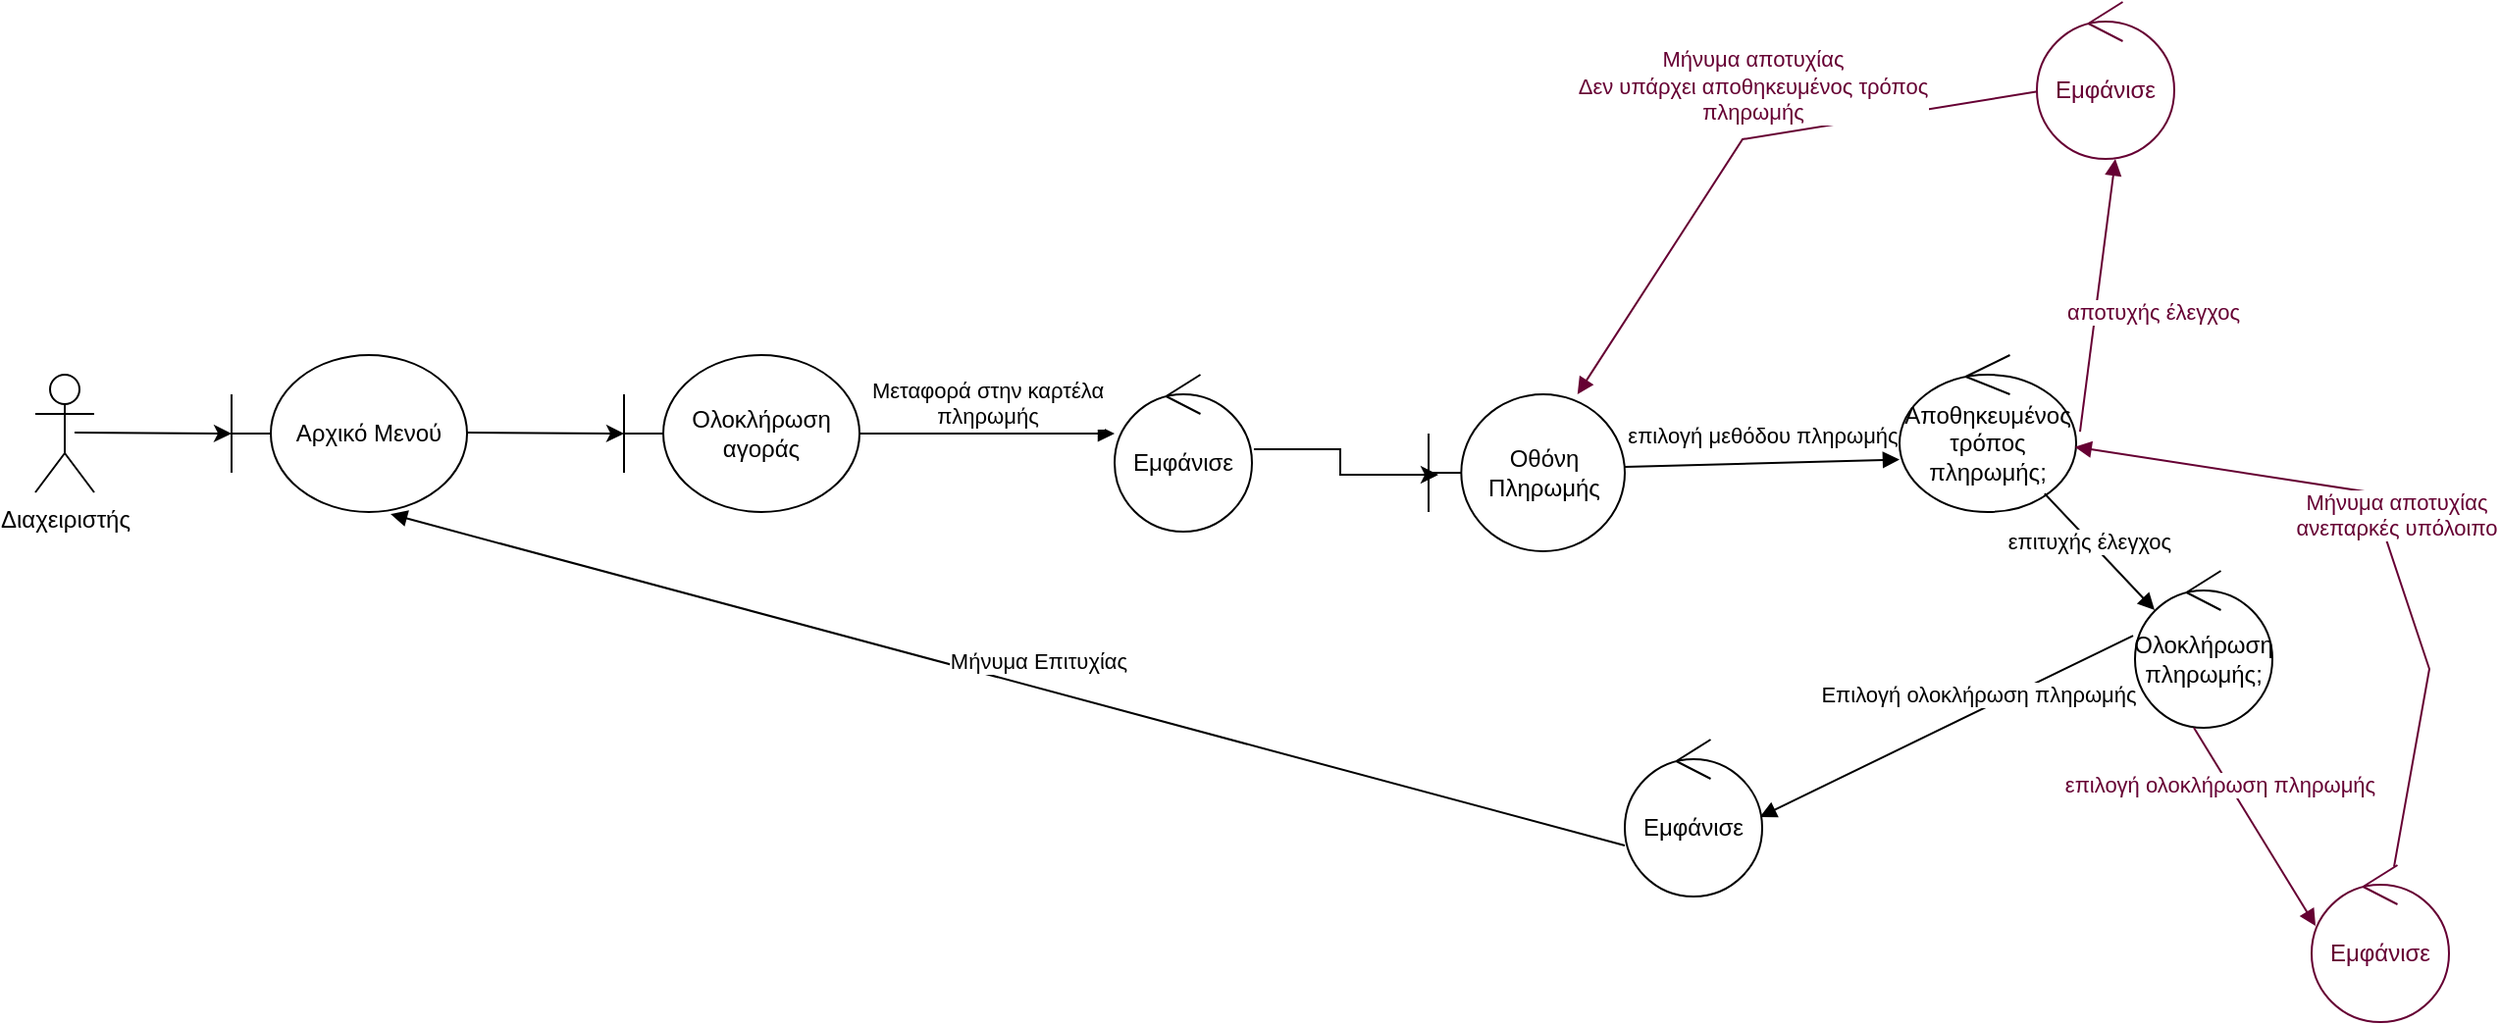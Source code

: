 <mxfile version="18.0.4" type="device"><diagram id="C5RBs43oDa-KdzZeNtuy" name="Page-1"><mxGraphModel dx="3076" dy="1931" grid="1" gridSize="10" guides="1" tooltips="1" connect="1" arrows="1" fold="1" page="1" pageScale="1" pageWidth="827" pageHeight="1169" math="0" shadow="0"><root><mxCell id="WIyWlLk6GJQsqaUBKTNV-0"/><mxCell id="WIyWlLk6GJQsqaUBKTNV-1" parent="WIyWlLk6GJQsqaUBKTNV-0"/><mxCell id="0oH2s43ZetDMLiPKKQr--0" value="Διαχειριστής" style="shape=umlActor;verticalLabelPosition=bottom;verticalAlign=top;html=1;" vertex="1" parent="WIyWlLk6GJQsqaUBKTNV-1"><mxGeometry x="-1620" y="-810" width="30" height="60" as="geometry"/></mxCell><mxCell id="0oH2s43ZetDMLiPKKQr--1" value="Ολοκλήρωση αγοράς" style="shape=umlBoundary;whiteSpace=wrap;html=1;" vertex="1" parent="WIyWlLk6GJQsqaUBKTNV-1"><mxGeometry x="-1320" y="-820" width="120" height="80" as="geometry"/></mxCell><mxCell id="0oH2s43ZetDMLiPKKQr--2" value="Εμφάνισε" style="ellipse;shape=umlControl;whiteSpace=wrap;html=1;" vertex="1" parent="WIyWlLk6GJQsqaUBKTNV-1"><mxGeometry x="-1070" y="-810" width="70" height="80" as="geometry"/></mxCell><mxCell id="0oH2s43ZetDMLiPKKQr--3" value="Μεταφορά στην καρτέλα &lt;br&gt;πληρωμής" style="html=1;verticalAlign=bottom;endArrow=block;rounded=0;exitX=1;exitY=0.5;exitDx=0;exitDy=0;exitPerimeter=0;entryX=0;entryY=0.375;entryDx=0;entryDy=0;entryPerimeter=0;" edge="1" parent="WIyWlLk6GJQsqaUBKTNV-1" source="0oH2s43ZetDMLiPKKQr--1" target="0oH2s43ZetDMLiPKKQr--2"><mxGeometry width="80" relative="1" as="geometry"><mxPoint x="-1060" y="-780" as="sourcePoint"/><mxPoint x="-958.83" y="-712.92" as="targetPoint"/><mxPoint as="offset"/></mxGeometry></mxCell><mxCell id="0oH2s43ZetDMLiPKKQr--4" style="edgeStyle=orthogonalEdgeStyle;rounded=0;orthogonalLoop=1;jettySize=auto;html=1;exitX=0.5;exitY=0.5;exitDx=0;exitDy=0;exitPerimeter=0;" edge="1" parent="WIyWlLk6GJQsqaUBKTNV-1"><mxGeometry relative="1" as="geometry"><mxPoint x="-1520" y="-780" as="targetPoint"/><mxPoint x="-1600" y="-780.5" as="sourcePoint"/><Array as="points"><mxPoint x="-1600" y="-780"/><mxPoint x="-1600" y="-780"/></Array></mxGeometry></mxCell><mxCell id="0oH2s43ZetDMLiPKKQr--5" style="edgeStyle=orthogonalEdgeStyle;rounded=0;orthogonalLoop=1;jettySize=auto;html=1;exitX=1.014;exitY=0.475;exitDx=0;exitDy=0;exitPerimeter=0;entryX=0.05;entryY=0.513;entryDx=0;entryDy=0;entryPerimeter=0;" edge="1" parent="WIyWlLk6GJQsqaUBKTNV-1" source="0oH2s43ZetDMLiPKKQr--2" target="0oH2s43ZetDMLiPKKQr--6"><mxGeometry relative="1" as="geometry"><mxPoint x="-1040" y="-762.36" as="targetPoint"/><mxPoint x="-1100" y="-762" as="sourcePoint"/><Array as="points"/></mxGeometry></mxCell><mxCell id="0oH2s43ZetDMLiPKKQr--6" value="Οθόνη Πληρωμής" style="shape=umlBoundary;whiteSpace=wrap;html=1;" vertex="1" parent="WIyWlLk6GJQsqaUBKTNV-1"><mxGeometry x="-910" y="-800" width="100" height="80" as="geometry"/></mxCell><mxCell id="0oH2s43ZetDMLiPKKQr--7" value="επιλογή μεθόδου πληρωμής" style="html=1;verticalAlign=bottom;endArrow=block;rounded=0;" edge="1" parent="WIyWlLk6GJQsqaUBKTNV-1"><mxGeometry x="0.002" y="5" width="80" relative="1" as="geometry"><mxPoint x="-810" y="-763" as="sourcePoint"/><mxPoint x="-670" y="-766.75" as="targetPoint"/><Array as="points"/><mxPoint as="offset"/></mxGeometry></mxCell><mxCell id="0oH2s43ZetDMLiPKKQr--8" value="Αποθηκευμένος τρόπος πληρωμής;" style="ellipse;shape=umlControl;whiteSpace=wrap;html=1;" vertex="1" parent="WIyWlLk6GJQsqaUBKTNV-1"><mxGeometry x="-670" y="-820" width="90" height="80" as="geometry"/></mxCell><mxCell id="0oH2s43ZetDMLiPKKQr--9" value="επιτυχής έλεγχος&amp;nbsp;" style="html=1;verticalAlign=bottom;endArrow=block;rounded=0;" edge="1" parent="WIyWlLk6GJQsqaUBKTNV-1" source="0oH2s43ZetDMLiPKKQr--8"><mxGeometry x="0.004" y="-5" width="80" relative="1" as="geometry"><mxPoint x="-536.03" y="-376.96" as="sourcePoint"/><mxPoint x="-540" y="-690" as="targetPoint"/><mxPoint as="offset"/></mxGeometry></mxCell><mxCell id="0oH2s43ZetDMLiPKKQr--10" value="Ολοκλήρωση πληρωμής;" style="ellipse;shape=umlControl;whiteSpace=wrap;html=1;" vertex="1" parent="WIyWlLk6GJQsqaUBKTNV-1"><mxGeometry x="-550" y="-710" width="70" height="80" as="geometry"/></mxCell><mxCell id="0oH2s43ZetDMLiPKKQr--11" value="" style="html=1;verticalAlign=bottom;endArrow=block;rounded=0;exitX=-0.014;exitY=0.413;exitDx=0;exitDy=0;exitPerimeter=0;" edge="1" parent="WIyWlLk6GJQsqaUBKTNV-1" source="0oH2s43ZetDMLiPKKQr--10"><mxGeometry x="0.062" y="-3" width="80" relative="1" as="geometry"><mxPoint x="-550.001" y="-644.003" as="sourcePoint"/><mxPoint x="-741.23" y="-584.51" as="targetPoint"/><mxPoint as="offset"/></mxGeometry></mxCell><mxCell id="0oH2s43ZetDMLiPKKQr--12" value="Επιλογή ολοκλήρωση πληρωμής" style="edgeLabel;html=1;align=center;verticalAlign=middle;resizable=0;points=[];" vertex="1" connectable="0" parent="0oH2s43ZetDMLiPKKQr--11"><mxGeometry x="-0.277" y="3" relative="1" as="geometry"><mxPoint x="-12" y="-6" as="offset"/></mxGeometry></mxCell><mxCell id="0oH2s43ZetDMLiPKKQr--13" value="Εμφάνισε" style="ellipse;shape=umlControl;whiteSpace=wrap;html=1;" vertex="1" parent="WIyWlLk6GJQsqaUBKTNV-1"><mxGeometry x="-810" y="-624" width="70" height="80" as="geometry"/></mxCell><mxCell id="0oH2s43ZetDMLiPKKQr--14" value="Μήνυμα Επιτυχίας" style="html=1;verticalAlign=bottom;endArrow=block;rounded=0;entryX=0.675;entryY=1.013;entryDx=0;entryDy=0;entryPerimeter=0;" edge="1" parent="WIyWlLk6GJQsqaUBKTNV-1" target="0oH2s43ZetDMLiPKKQr--15"><mxGeometry x="-0.045" y="-4" width="80" relative="1" as="geometry"><mxPoint x="-810" y="-570" as="sourcePoint"/><mxPoint x="-1270" y="-620" as="targetPoint"/><mxPoint as="offset"/><Array as="points"/></mxGeometry></mxCell><mxCell id="0oH2s43ZetDMLiPKKQr--15" value="Αρχικό Μενού" style="shape=umlBoundary;whiteSpace=wrap;html=1;" vertex="1" parent="WIyWlLk6GJQsqaUBKTNV-1"><mxGeometry x="-1520" y="-820" width="120" height="80" as="geometry"/></mxCell><mxCell id="0oH2s43ZetDMLiPKKQr--17" style="edgeStyle=orthogonalEdgeStyle;rounded=0;orthogonalLoop=1;jettySize=auto;html=1;exitX=0.5;exitY=0.5;exitDx=0;exitDy=0;exitPerimeter=0;" edge="1" parent="WIyWlLk6GJQsqaUBKTNV-1"><mxGeometry relative="1" as="geometry"><mxPoint x="-1320" y="-780" as="targetPoint"/><mxPoint x="-1400" y="-780.5" as="sourcePoint"/><Array as="points"><mxPoint x="-1400" y="-780"/><mxPoint x="-1400" y="-780"/></Array></mxGeometry></mxCell><mxCell id="0oH2s43ZetDMLiPKKQr--18" value="Εμφάνισε" style="ellipse;shape=umlControl;whiteSpace=wrap;html=1;strokeColor=#660033;fontColor=#660033;" vertex="1" parent="WIyWlLk6GJQsqaUBKTNV-1"><mxGeometry x="-460" y="-560" width="70" height="80" as="geometry"/></mxCell><mxCell id="0oH2s43ZetDMLiPKKQr--21" value="" style="html=1;verticalAlign=bottom;endArrow=block;rounded=0;exitX=0.429;exitY=1;exitDx=0;exitDy=0;exitPerimeter=0;entryX=0.029;entryY=0.388;entryDx=0;entryDy=0;entryPerimeter=0;strokeColor=#660033;" edge="1" parent="WIyWlLk6GJQsqaUBKTNV-1" source="0oH2s43ZetDMLiPKKQr--10" target="0oH2s43ZetDMLiPKKQr--18"><mxGeometry x="0.062" y="-3" width="80" relative="1" as="geometry"><mxPoint x="-520" y="-620" as="sourcePoint"/><mxPoint x="-660" y="-544" as="targetPoint"/><mxPoint as="offset"/></mxGeometry></mxCell><mxCell id="0oH2s43ZetDMLiPKKQr--22" value="επιλογή ολοκλήρωση πληρωμής" style="edgeLabel;html=1;align=center;verticalAlign=middle;resizable=0;points=[];fontColor=#660033;" vertex="1" connectable="0" parent="0oH2s43ZetDMLiPKKQr--21"><mxGeometry x="-0.277" y="3" relative="1" as="geometry"><mxPoint x="-12" y="-6" as="offset"/></mxGeometry></mxCell><mxCell id="0oH2s43ZetDMLiPKKQr--23" value="Μήνυμα αποτυχίας&lt;br&gt;ανεπαρκές υπόλοιπο" style="html=1;verticalAlign=bottom;endArrow=block;rounded=0;fontColor=#660033;strokeColor=#660033;" edge="1" parent="WIyWlLk6GJQsqaUBKTNV-1" source="0oH2s43ZetDMLiPKKQr--18" target="0oH2s43ZetDMLiPKKQr--8"><mxGeometry x="-0.045" y="-4" width="80" relative="1" as="geometry"><mxPoint x="-260" y="-610" as="sourcePoint"/><mxPoint x="-410" y="-810" as="targetPoint"/><mxPoint as="offset"/><Array as="points"><mxPoint x="-400" y="-660"/><mxPoint x="-430" y="-750"/></Array></mxGeometry></mxCell><mxCell id="0oH2s43ZetDMLiPKKQr--31" value="" style="html=1;verticalAlign=bottom;endArrow=block;rounded=0;strokeColor=#660033;exitX=1.022;exitY=0.488;exitDx=0;exitDy=0;exitPerimeter=0;" edge="1" parent="WIyWlLk6GJQsqaUBKTNV-1" source="0oH2s43ZetDMLiPKKQr--8"><mxGeometry x="0.062" y="-3" width="80" relative="1" as="geometry"><mxPoint x="-560.0" y="-782.96" as="sourcePoint"/><mxPoint x="-560" y="-920" as="targetPoint"/><mxPoint as="offset"/></mxGeometry></mxCell><mxCell id="0oH2s43ZetDMLiPKKQr--32" value="αποτυχής έλεγχος" style="edgeLabel;html=1;align=center;verticalAlign=middle;resizable=0;points=[];fontColor=#660033;" vertex="1" connectable="0" parent="0oH2s43ZetDMLiPKKQr--31"><mxGeometry x="-0.277" y="3" relative="1" as="geometry"><mxPoint x="33" y="-11" as="offset"/></mxGeometry></mxCell><mxCell id="0oH2s43ZetDMLiPKKQr--34" value="Εμφάνισε" style="ellipse;shape=umlControl;whiteSpace=wrap;html=1;strokeColor=#660033;fontColor=#660033;" vertex="1" parent="WIyWlLk6GJQsqaUBKTNV-1"><mxGeometry x="-600" y="-1000" width="70" height="80" as="geometry"/></mxCell><mxCell id="0oH2s43ZetDMLiPKKQr--35" value="Μήνυμα αποτυχίας&lt;br&gt;Δεν υπάρχει αποθηκευμένος τρόπος&lt;br&gt;πληρωμής" style="html=1;verticalAlign=bottom;endArrow=block;rounded=0;fontColor=#660033;strokeColor=#660033;" edge="1" parent="WIyWlLk6GJQsqaUBKTNV-1" source="0oH2s43ZetDMLiPKKQr--34" target="0oH2s43ZetDMLiPKKQr--6"><mxGeometry x="-0.045" y="-4" width="80" relative="1" as="geometry"><mxPoint x="-650" y="-884" as="sourcePoint"/><mxPoint x="-920" y="-890" as="targetPoint"/><mxPoint as="offset"/><Array as="points"><mxPoint x="-750" y="-930"/></Array></mxGeometry></mxCell></root></mxGraphModel></diagram></mxfile>